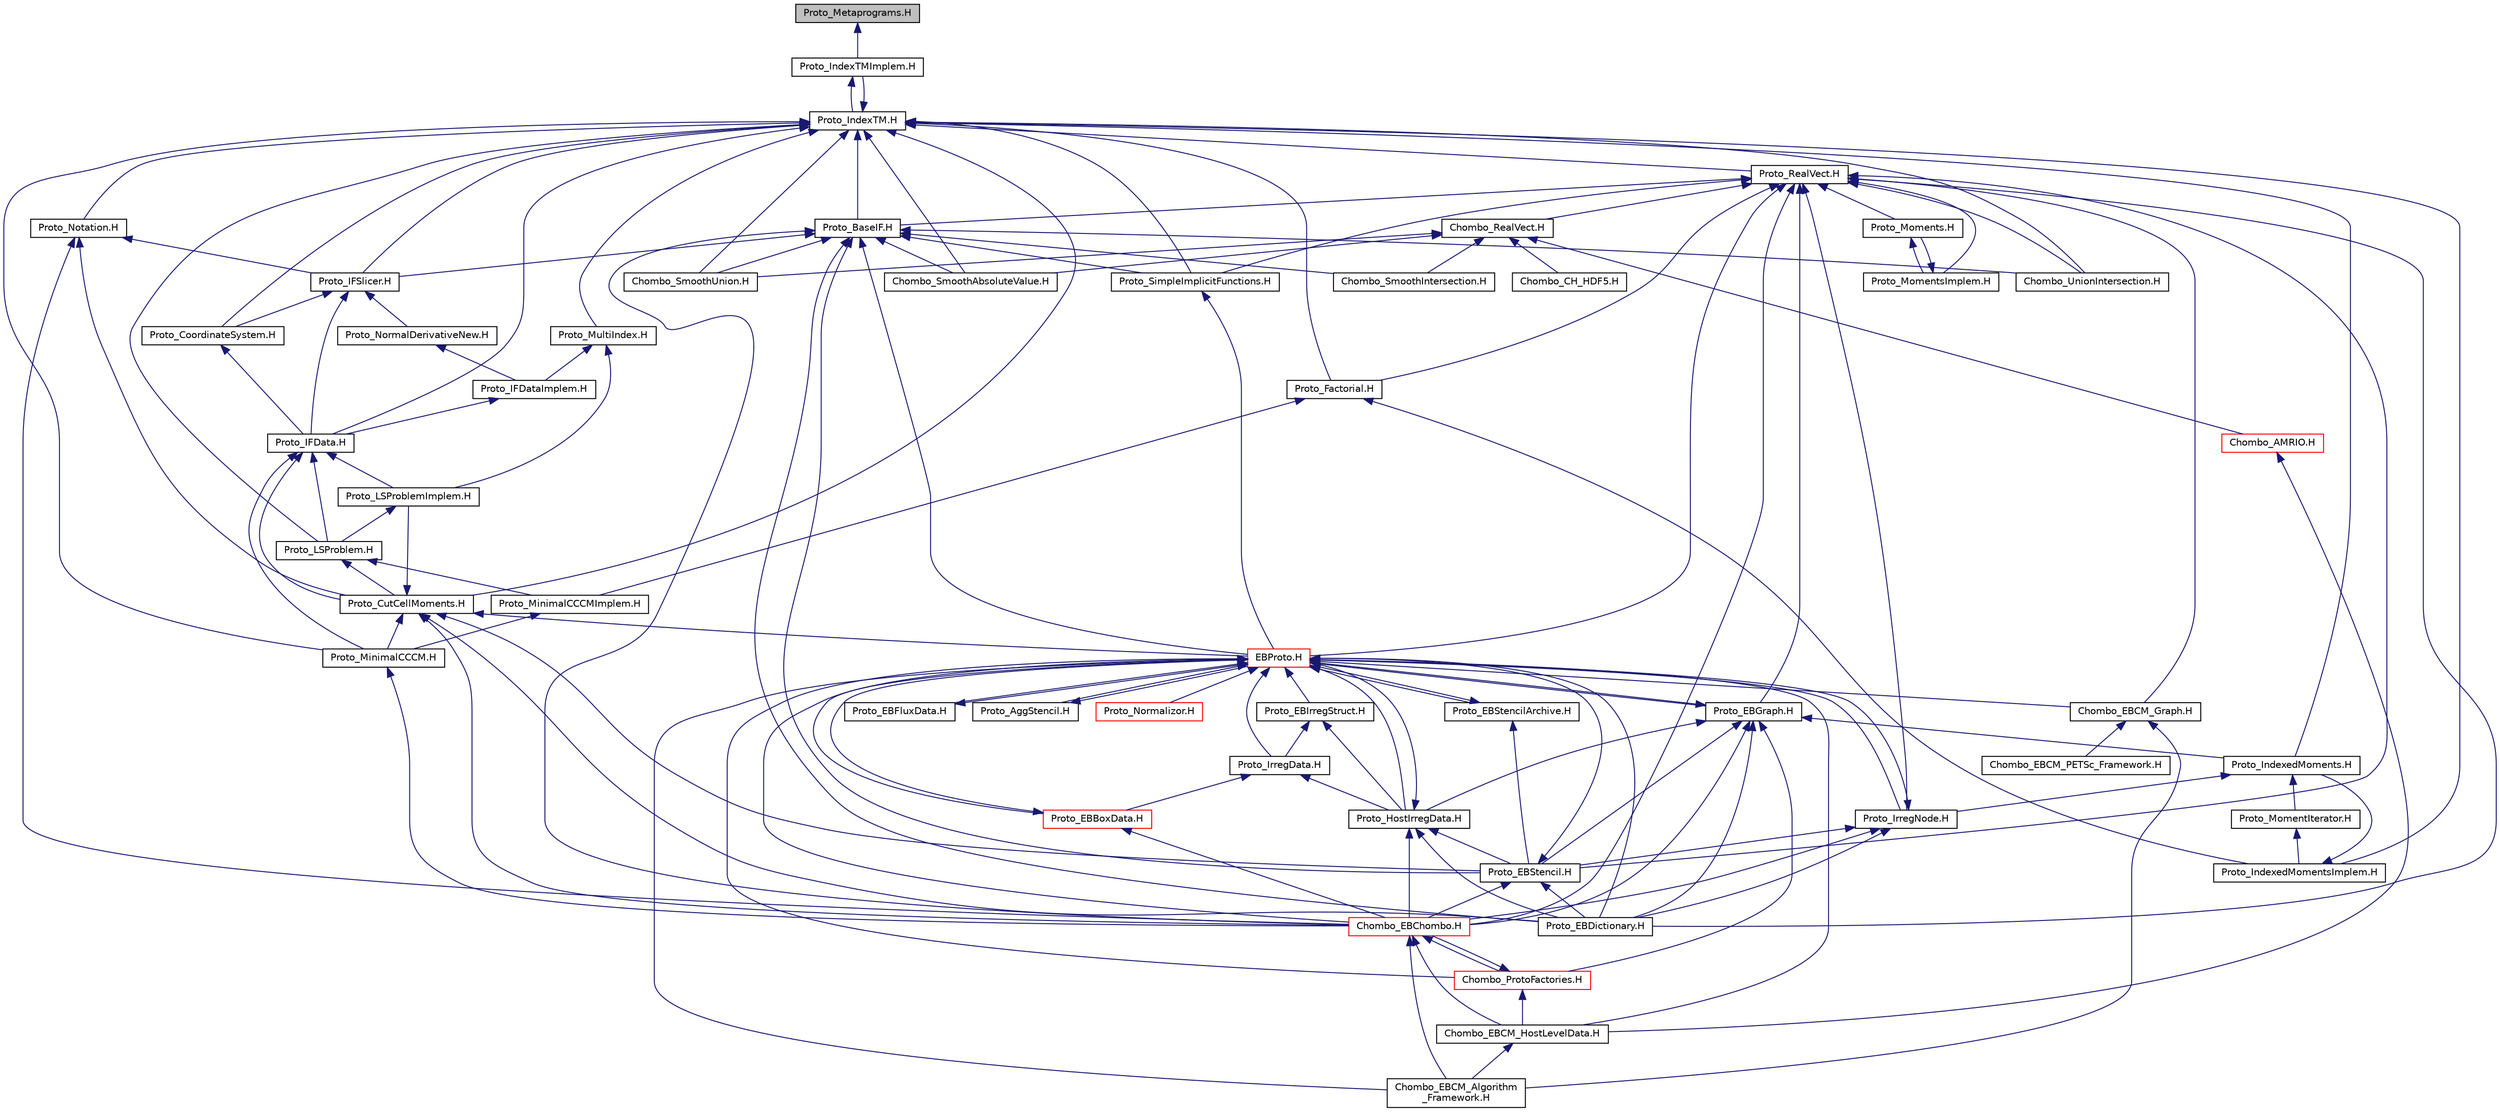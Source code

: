 digraph "Proto_Metaprograms.H"
{
  edge [fontname="Helvetica",fontsize="10",labelfontname="Helvetica",labelfontsize="10"];
  node [fontname="Helvetica",fontsize="10",shape=record];
  Node2 [label="Proto_Metaprograms.H",height=0.2,width=0.4,color="black", fillcolor="grey75", style="filled", fontcolor="black"];
  Node2 -> Node3 [dir="back",color="midnightblue",fontsize="10",style="solid",fontname="Helvetica"];
  Node3 [label="Proto_IndexTMImplem.H",height=0.2,width=0.4,color="black", fillcolor="white", style="filled",URL="$Proto__IndexTMImplem_8H.html"];
  Node3 -> Node4 [dir="back",color="midnightblue",fontsize="10",style="solid",fontname="Helvetica"];
  Node4 [label="Proto_IndexTM.H",height=0.2,width=0.4,color="black", fillcolor="white", style="filled",URL="$Proto__IndexTM_8H.html"];
  Node4 -> Node5 [dir="back",color="midnightblue",fontsize="10",style="solid",fontname="Helvetica"];
  Node5 [label="Proto_IndexedMoments.H",height=0.2,width=0.4,color="black", fillcolor="white", style="filled",URL="$Proto__IndexedMoments_8H.html"];
  Node5 -> Node6 [dir="back",color="midnightblue",fontsize="10",style="solid",fontname="Helvetica"];
  Node6 [label="Proto_IrregNode.H",height=0.2,width=0.4,color="black", fillcolor="white", style="filled",URL="$Proto__IrregNode_8H.html"];
  Node6 -> Node7 [dir="back",color="midnightblue",fontsize="10",style="solid",fontname="Helvetica"];
  Node7 [label="EBProto.H",height=0.2,width=0.4,color="red", fillcolor="white", style="filled",URL="$EBProto_8H.html"];
  Node7 -> Node8 [dir="back",color="midnightblue",fontsize="10",style="solid",fontname="Helvetica"];
  Node8 [label="Chombo_EBCM_Algorithm\l_Framework.H",height=0.2,width=0.4,color="black", fillcolor="white", style="filled",URL="$Chombo__EBCM__Algorithm__Framework_8H.html"];
  Node7 -> Node9 [dir="back",color="midnightblue",fontsize="10",style="solid",fontname="Helvetica"];
  Node9 [label="Chombo_EBCM_Graph.H",height=0.2,width=0.4,color="black", fillcolor="white", style="filled",URL="$Chombo__EBCM__Graph_8H.html"];
  Node9 -> Node8 [dir="back",color="midnightblue",fontsize="10",style="solid",fontname="Helvetica"];
  Node9 -> Node10 [dir="back",color="midnightblue",fontsize="10",style="solid",fontname="Helvetica"];
  Node10 [label="Chombo_EBCM_PETSc_Framework.H",height=0.2,width=0.4,color="black", fillcolor="white", style="filled",URL="$Chombo__EBCM__PETSc__Framework_8H.html"];
  Node7 -> Node11 [dir="back",color="midnightblue",fontsize="10",style="solid",fontname="Helvetica"];
  Node11 [label="Chombo_EBCM_HostLevelData.H",height=0.2,width=0.4,color="black", fillcolor="white", style="filled",URL="$Chombo__EBCM__HostLevelData_8H.html"];
  Node11 -> Node8 [dir="back",color="midnightblue",fontsize="10",style="solid",fontname="Helvetica"];
  Node7 -> Node12 [dir="back",color="midnightblue",fontsize="10",style="solid",fontname="Helvetica"];
  Node12 [label="Proto_HostIrregData.H",height=0.2,width=0.4,color="black", fillcolor="white", style="filled",URL="$Proto__HostIrregData_8H.html"];
  Node12 -> Node7 [dir="back",color="midnightblue",fontsize="10",style="solid",fontname="Helvetica"];
  Node12 -> Node13 [dir="back",color="midnightblue",fontsize="10",style="solid",fontname="Helvetica"];
  Node13 [label="Proto_EBStencil.H",height=0.2,width=0.4,color="black", fillcolor="white", style="filled",URL="$Proto__EBStencil_8H.html"];
  Node13 -> Node7 [dir="back",color="midnightblue",fontsize="10",style="solid",fontname="Helvetica"];
  Node13 -> Node14 [dir="back",color="midnightblue",fontsize="10",style="solid",fontname="Helvetica"];
  Node14 [label="Proto_EBDictionary.H",height=0.2,width=0.4,color="black", fillcolor="white", style="filled",URL="$Proto__EBDictionary_8H.html"];
  Node13 -> Node15 [dir="back",color="midnightblue",fontsize="10",style="solid",fontname="Helvetica"];
  Node15 [label="Chombo_EBChombo.H",height=0.2,width=0.4,color="red", fillcolor="white", style="filled",URL="$Chombo__EBChombo_8H.html"];
  Node15 -> Node8 [dir="back",color="midnightblue",fontsize="10",style="solid",fontname="Helvetica"];
  Node15 -> Node11 [dir="back",color="midnightblue",fontsize="10",style="solid",fontname="Helvetica"];
  Node15 -> Node17 [dir="back",color="midnightblue",fontsize="10",style="solid",fontname="Helvetica"];
  Node17 [label="Chombo_ProtoFactories.H",height=0.2,width=0.4,color="red", fillcolor="white", style="filled",URL="$Chombo__ProtoFactories_8H.html"];
  Node17 -> Node11 [dir="back",color="midnightblue",fontsize="10",style="solid",fontname="Helvetica"];
  Node17 -> Node15 [dir="back",color="midnightblue",fontsize="10",style="solid",fontname="Helvetica"];
  Node12 -> Node14 [dir="back",color="midnightblue",fontsize="10",style="solid",fontname="Helvetica"];
  Node12 -> Node15 [dir="back",color="midnightblue",fontsize="10",style="solid",fontname="Helvetica"];
  Node7 -> Node23 [dir="back",color="midnightblue",fontsize="10",style="solid",fontname="Helvetica"];
  Node23 [label="Proto_EBIrregStruct.H",height=0.2,width=0.4,color="black", fillcolor="white", style="filled",URL="$Proto__EBIrregStruct_8H.html"];
  Node23 -> Node12 [dir="back",color="midnightblue",fontsize="10",style="solid",fontname="Helvetica"];
  Node23 -> Node24 [dir="back",color="midnightblue",fontsize="10",style="solid",fontname="Helvetica"];
  Node24 [label="Proto_IrregData.H",height=0.2,width=0.4,color="black", fillcolor="white", style="filled",URL="$Proto__IrregData_8H.html"];
  Node24 -> Node12 [dir="back",color="midnightblue",fontsize="10",style="solid",fontname="Helvetica"];
  Node24 -> Node25 [dir="back",color="midnightblue",fontsize="10",style="solid",fontname="Helvetica"];
  Node25 [label="Proto_EBBoxData.H",height=0.2,width=0.4,color="red", fillcolor="white", style="filled",URL="$Proto__EBBoxData_8H.html"];
  Node25 -> Node7 [dir="back",color="midnightblue",fontsize="10",style="solid",fontname="Helvetica"];
  Node25 -> Node15 [dir="back",color="midnightblue",fontsize="10",style="solid",fontname="Helvetica"];
  Node7 -> Node24 [dir="back",color="midnightblue",fontsize="10",style="solid",fontname="Helvetica"];
  Node7 -> Node6 [dir="back",color="midnightblue",fontsize="10",style="solid",fontname="Helvetica"];
  Node7 -> Node29 [dir="back",color="midnightblue",fontsize="10",style="solid",fontname="Helvetica"];
  Node29 [label="Proto_EBGraph.H",height=0.2,width=0.4,color="black", fillcolor="white", style="filled",URL="$Proto__EBGraph_8H.html"];
  Node29 -> Node12 [dir="back",color="midnightblue",fontsize="10",style="solid",fontname="Helvetica"];
  Node29 -> Node5 [dir="back",color="midnightblue",fontsize="10",style="solid",fontname="Helvetica"];
  Node29 -> Node7 [dir="back",color="midnightblue",fontsize="10",style="solid",fontname="Helvetica"];
  Node29 -> Node13 [dir="back",color="midnightblue",fontsize="10",style="solid",fontname="Helvetica"];
  Node29 -> Node14 [dir="back",color="midnightblue",fontsize="10",style="solid",fontname="Helvetica"];
  Node29 -> Node15 [dir="back",color="midnightblue",fontsize="10",style="solid",fontname="Helvetica"];
  Node29 -> Node17 [dir="back",color="midnightblue",fontsize="10",style="solid",fontname="Helvetica"];
  Node7 -> Node25 [dir="back",color="midnightblue",fontsize="10",style="solid",fontname="Helvetica"];
  Node7 -> Node30 [dir="back",color="midnightblue",fontsize="10",style="solid",fontname="Helvetica"];
  Node30 [label="Proto_EBFluxData.H",height=0.2,width=0.4,color="black", fillcolor="white", style="filled",URL="$Proto__EBFluxData_8H.html"];
  Node30 -> Node7 [dir="back",color="midnightblue",fontsize="10",style="solid",fontname="Helvetica"];
  Node7 -> Node31 [dir="back",color="midnightblue",fontsize="10",style="solid",fontname="Helvetica"];
  Node31 [label="Proto_AggStencil.H",height=0.2,width=0.4,color="black", fillcolor="white", style="filled",URL="$Proto__AggStencil_8H.html"];
  Node31 -> Node7 [dir="back",color="midnightblue",fontsize="10",style="solid",fontname="Helvetica"];
  Node7 -> Node32 [dir="back",color="midnightblue",fontsize="10",style="solid",fontname="Helvetica"];
  Node32 [label="Proto_EBStencilArchive.H",height=0.2,width=0.4,color="black", fillcolor="white", style="filled",URL="$Proto__EBStencilArchive_8H.html"];
  Node32 -> Node13 [dir="back",color="midnightblue",fontsize="10",style="solid",fontname="Helvetica"];
  Node32 -> Node7 [dir="back",color="midnightblue",fontsize="10",style="solid",fontname="Helvetica"];
  Node7 -> Node33 [dir="back",color="midnightblue",fontsize="10",style="solid",fontname="Helvetica"];
  Node33 [label="Proto_Normalizor.H",height=0.2,width=0.4,color="red", fillcolor="white", style="filled",URL="$Proto__Normalizor_8H.html"];
  Node7 -> Node14 [dir="back",color="midnightblue",fontsize="10",style="solid",fontname="Helvetica"];
  Node7 -> Node15 [dir="back",color="midnightblue",fontsize="10",style="solid",fontname="Helvetica"];
  Node7 -> Node17 [dir="back",color="midnightblue",fontsize="10",style="solid",fontname="Helvetica"];
  Node6 -> Node13 [dir="back",color="midnightblue",fontsize="10",style="solid",fontname="Helvetica"];
  Node6 -> Node14 [dir="back",color="midnightblue",fontsize="10",style="solid",fontname="Helvetica"];
  Node6 -> Node15 [dir="back",color="midnightblue",fontsize="10",style="solid",fontname="Helvetica"];
  Node5 -> Node39 [dir="back",color="midnightblue",fontsize="10",style="solid",fontname="Helvetica"];
  Node39 [label="Proto_MomentIterator.H",height=0.2,width=0.4,color="black", fillcolor="white", style="filled",URL="$Proto__MomentIterator_8H.html"];
  Node39 -> Node40 [dir="back",color="midnightblue",fontsize="10",style="solid",fontname="Helvetica"];
  Node40 [label="Proto_IndexedMomentsImplem.H",height=0.2,width=0.4,color="black", fillcolor="white", style="filled",URL="$Proto__IndexedMomentsImplem_8H.html"];
  Node40 -> Node5 [dir="back",color="midnightblue",fontsize="10",style="solid",fontname="Helvetica"];
  Node4 -> Node3 [dir="back",color="midnightblue",fontsize="10",style="solid",fontname="Helvetica"];
  Node4 -> Node40 [dir="back",color="midnightblue",fontsize="10",style="solid",fontname="Helvetica"];
  Node4 -> Node41 [dir="back",color="midnightblue",fontsize="10",style="solid",fontname="Helvetica"];
  Node41 [label="Proto_Factorial.H",height=0.2,width=0.4,color="black", fillcolor="white", style="filled",URL="$Proto__Factorial_8H.html"];
  Node41 -> Node40 [dir="back",color="midnightblue",fontsize="10",style="solid",fontname="Helvetica"];
  Node41 -> Node42 [dir="back",color="midnightblue",fontsize="10",style="solid",fontname="Helvetica"];
  Node42 [label="Proto_MinimalCCCMImplem.H",height=0.2,width=0.4,color="black", fillcolor="white", style="filled",URL="$Proto__MinimalCCCMImplem_8H.html"];
  Node42 -> Node43 [dir="back",color="midnightblue",fontsize="10",style="solid",fontname="Helvetica"];
  Node43 [label="Proto_MinimalCCCM.H",height=0.2,width=0.4,color="black", fillcolor="white", style="filled",URL="$Proto__MinimalCCCM_8H.html"];
  Node43 -> Node15 [dir="back",color="midnightblue",fontsize="10",style="solid",fontname="Helvetica"];
  Node4 -> Node44 [dir="back",color="midnightblue",fontsize="10",style="solid",fontname="Helvetica"];
  Node44 [label="Proto_RealVect.H",height=0.2,width=0.4,color="black", fillcolor="white", style="filled",URL="$Proto__RealVect_8H.html"];
  Node44 -> Node45 [dir="back",color="midnightblue",fontsize="10",style="solid",fontname="Helvetica"];
  Node45 [label="Chombo_RealVect.H",height=0.2,width=0.4,color="black", fillcolor="white", style="filled",URL="$Chombo__RealVect_8H.html"];
  Node45 -> Node46 [dir="back",color="midnightblue",fontsize="10",style="solid",fontname="Helvetica"];
  Node46 [label="Chombo_AMRIO.H",height=0.2,width=0.4,color="red", fillcolor="white", style="filled",URL="$Chombo__AMRIO_8H.html"];
  Node46 -> Node11 [dir="back",color="midnightblue",fontsize="10",style="solid",fontname="Helvetica"];
  Node45 -> Node48 [dir="back",color="midnightblue",fontsize="10",style="solid",fontname="Helvetica"];
  Node48 [label="Chombo_CH_HDF5.H",height=0.2,width=0.4,color="black", fillcolor="white", style="filled",URL="$Chombo__CH__HDF5_8H.html"];
  Node45 -> Node49 [dir="back",color="midnightblue",fontsize="10",style="solid",fontname="Helvetica"];
  Node49 [label="Chombo_SmoothAbsoluteValue.H",height=0.2,width=0.4,color="black", fillcolor="white", style="filled",URL="$Chombo__SmoothAbsoluteValue_8H.html"];
  Node45 -> Node50 [dir="back",color="midnightblue",fontsize="10",style="solid",fontname="Helvetica"];
  Node50 [label="Chombo_SmoothIntersection.H",height=0.2,width=0.4,color="black", fillcolor="white", style="filled",URL="$Chombo__SmoothIntersection_8H.html"];
  Node45 -> Node51 [dir="back",color="midnightblue",fontsize="10",style="solid",fontname="Helvetica"];
  Node51 [label="Chombo_SmoothUnion.H",height=0.2,width=0.4,color="black", fillcolor="white", style="filled",URL="$Chombo__SmoothUnion_8H.html"];
  Node44 -> Node9 [dir="back",color="midnightblue",fontsize="10",style="solid",fontname="Helvetica"];
  Node44 -> Node6 [dir="back",color="midnightblue",fontsize="10",style="solid",fontname="Helvetica"];
  Node44 -> Node41 [dir="back",color="midnightblue",fontsize="10",style="solid",fontname="Helvetica"];
  Node44 -> Node29 [dir="back",color="midnightblue",fontsize="10",style="solid",fontname="Helvetica"];
  Node44 -> Node13 [dir="back",color="midnightblue",fontsize="10",style="solid",fontname="Helvetica"];
  Node44 -> Node52 [dir="back",color="midnightblue",fontsize="10",style="solid",fontname="Helvetica"];
  Node52 [label="Proto_BaseIF.H",height=0.2,width=0.4,color="black", fillcolor="white", style="filled",URL="$Proto__BaseIF_8H.html"];
  Node52 -> Node13 [dir="back",color="midnightblue",fontsize="10",style="solid",fontname="Helvetica"];
  Node52 -> Node53 [dir="back",color="midnightblue",fontsize="10",style="solid",fontname="Helvetica"];
  Node53 [label="Proto_IFSlicer.H",height=0.2,width=0.4,color="black", fillcolor="white", style="filled",URL="$Proto__IFSlicer_8H.html"];
  Node53 -> Node54 [dir="back",color="midnightblue",fontsize="10",style="solid",fontname="Helvetica"];
  Node54 [label="Proto_IFData.H",height=0.2,width=0.4,color="black", fillcolor="white", style="filled",URL="$Proto__IFData_8H.html"];
  Node54 -> Node55 [dir="back",color="midnightblue",fontsize="10",style="solid",fontname="Helvetica"];
  Node55 [label="Proto_CutCellMoments.H",height=0.2,width=0.4,color="black", fillcolor="white", style="filled",URL="$Proto__CutCellMoments_8H.html"];
  Node55 -> Node13 [dir="back",color="midnightblue",fontsize="10",style="solid",fontname="Helvetica"];
  Node55 -> Node56 [dir="back",color="midnightblue",fontsize="10",style="solid",fontname="Helvetica"];
  Node56 [label="Proto_LSProblemImplem.H",height=0.2,width=0.4,color="black", fillcolor="white", style="filled",URL="$Proto__LSProblemImplem_8H.html"];
  Node56 -> Node57 [dir="back",color="midnightblue",fontsize="10",style="solid",fontname="Helvetica"];
  Node57 [label="Proto_LSProblem.H",height=0.2,width=0.4,color="black", fillcolor="white", style="filled",URL="$Proto__LSProblem_8H.html"];
  Node57 -> Node55 [dir="back",color="midnightblue",fontsize="10",style="solid",fontname="Helvetica"];
  Node57 -> Node42 [dir="back",color="midnightblue",fontsize="10",style="solid",fontname="Helvetica"];
  Node55 -> Node7 [dir="back",color="midnightblue",fontsize="10",style="solid",fontname="Helvetica"];
  Node55 -> Node14 [dir="back",color="midnightblue",fontsize="10",style="solid",fontname="Helvetica"];
  Node55 -> Node43 [dir="back",color="midnightblue",fontsize="10",style="solid",fontname="Helvetica"];
  Node55 -> Node15 [dir="back",color="midnightblue",fontsize="10",style="solid",fontname="Helvetica"];
  Node54 -> Node57 [dir="back",color="midnightblue",fontsize="10",style="solid",fontname="Helvetica"];
  Node54 -> Node56 [dir="back",color="midnightblue",fontsize="10",style="solid",fontname="Helvetica"];
  Node54 -> Node43 [dir="back",color="midnightblue",fontsize="10",style="solid",fontname="Helvetica"];
  Node53 -> Node58 [dir="back",color="midnightblue",fontsize="10",style="solid",fontname="Helvetica"];
  Node58 [label="Proto_CoordinateSystem.H",height=0.2,width=0.4,color="black", fillcolor="white", style="filled",URL="$Proto__CoordinateSystem_8H.html"];
  Node58 -> Node54 [dir="back",color="midnightblue",fontsize="10",style="solid",fontname="Helvetica"];
  Node53 -> Node59 [dir="back",color="midnightblue",fontsize="10",style="solid",fontname="Helvetica"];
  Node59 [label="Proto_NormalDerivativeNew.H",height=0.2,width=0.4,color="black", fillcolor="white", style="filled",URL="$Proto__NormalDerivativeNew_8H.html"];
  Node59 -> Node60 [dir="back",color="midnightblue",fontsize="10",style="solid",fontname="Helvetica"];
  Node60 [label="Proto_IFDataImplem.H",height=0.2,width=0.4,color="black", fillcolor="white", style="filled",URL="$Proto__IFDataImplem_8H.html"];
  Node60 -> Node54 [dir="back",color="midnightblue",fontsize="10",style="solid",fontname="Helvetica"];
  Node52 -> Node61 [dir="back",color="midnightblue",fontsize="10",style="solid",fontname="Helvetica"];
  Node61 [label="Proto_SimpleImplicitFunctions.H",height=0.2,width=0.4,color="black", fillcolor="white", style="filled",URL="$Proto__SimpleImplicitFunctions_8H.html"];
  Node61 -> Node7 [dir="back",color="midnightblue",fontsize="10",style="solid",fontname="Helvetica"];
  Node52 -> Node7 [dir="back",color="midnightblue",fontsize="10",style="solid",fontname="Helvetica"];
  Node52 -> Node14 [dir="back",color="midnightblue",fontsize="10",style="solid",fontname="Helvetica"];
  Node52 -> Node15 [dir="back",color="midnightblue",fontsize="10",style="solid",fontname="Helvetica"];
  Node52 -> Node49 [dir="back",color="midnightblue",fontsize="10",style="solid",fontname="Helvetica"];
  Node52 -> Node50 [dir="back",color="midnightblue",fontsize="10",style="solid",fontname="Helvetica"];
  Node52 -> Node51 [dir="back",color="midnightblue",fontsize="10",style="solid",fontname="Helvetica"];
  Node52 -> Node62 [dir="back",color="midnightblue",fontsize="10",style="solid",fontname="Helvetica"];
  Node62 [label="Chombo_UnionIntersection.H",height=0.2,width=0.4,color="black", fillcolor="white", style="filled",URL="$Chombo__UnionIntersection_8H.html"];
  Node44 -> Node61 [dir="back",color="midnightblue",fontsize="10",style="solid",fontname="Helvetica"];
  Node44 -> Node7 [dir="back",color="midnightblue",fontsize="10",style="solid",fontname="Helvetica"];
  Node44 -> Node14 [dir="back",color="midnightblue",fontsize="10",style="solid",fontname="Helvetica"];
  Node44 -> Node63 [dir="back",color="midnightblue",fontsize="10",style="solid",fontname="Helvetica"];
  Node63 [label="Proto_Moments.H",height=0.2,width=0.4,color="black", fillcolor="white", style="filled",URL="$Proto__Moments_8H.html"];
  Node63 -> Node64 [dir="back",color="midnightblue",fontsize="10",style="solid",fontname="Helvetica"];
  Node64 [label="Proto_MomentsImplem.H",height=0.2,width=0.4,color="black", fillcolor="white", style="filled",URL="$Proto__MomentsImplem_8H.html"];
  Node64 -> Node63 [dir="back",color="midnightblue",fontsize="10",style="solid",fontname="Helvetica"];
  Node44 -> Node64 [dir="back",color="midnightblue",fontsize="10",style="solid",fontname="Helvetica"];
  Node44 -> Node15 [dir="back",color="midnightblue",fontsize="10",style="solid",fontname="Helvetica"];
  Node44 -> Node62 [dir="back",color="midnightblue",fontsize="10",style="solid",fontname="Helvetica"];
  Node4 -> Node52 [dir="back",color="midnightblue",fontsize="10",style="solid",fontname="Helvetica"];
  Node4 -> Node55 [dir="back",color="midnightblue",fontsize="10",style="solid",fontname="Helvetica"];
  Node4 -> Node54 [dir="back",color="midnightblue",fontsize="10",style="solid",fontname="Helvetica"];
  Node4 -> Node53 [dir="back",color="midnightblue",fontsize="10",style="solid",fontname="Helvetica"];
  Node4 -> Node65 [dir="back",color="midnightblue",fontsize="10",style="solid",fontname="Helvetica"];
  Node65 [label="Proto_Notation.H",height=0.2,width=0.4,color="black", fillcolor="white", style="filled",URL="$Proto__Notation_8H.html"];
  Node65 -> Node53 [dir="back",color="midnightblue",fontsize="10",style="solid",fontname="Helvetica"];
  Node65 -> Node55 [dir="back",color="midnightblue",fontsize="10",style="solid",fontname="Helvetica"];
  Node65 -> Node15 [dir="back",color="midnightblue",fontsize="10",style="solid",fontname="Helvetica"];
  Node4 -> Node58 [dir="back",color="midnightblue",fontsize="10",style="solid",fontname="Helvetica"];
  Node4 -> Node66 [dir="back",color="midnightblue",fontsize="10",style="solid",fontname="Helvetica"];
  Node66 [label="Proto_MultiIndex.H",height=0.2,width=0.4,color="black", fillcolor="white", style="filled",URL="$Proto__MultiIndex_8H.html"];
  Node66 -> Node60 [dir="back",color="midnightblue",fontsize="10",style="solid",fontname="Helvetica"];
  Node66 -> Node56 [dir="back",color="midnightblue",fontsize="10",style="solid",fontname="Helvetica"];
  Node4 -> Node57 [dir="back",color="midnightblue",fontsize="10",style="solid",fontname="Helvetica"];
  Node4 -> Node61 [dir="back",color="midnightblue",fontsize="10",style="solid",fontname="Helvetica"];
  Node4 -> Node43 [dir="back",color="midnightblue",fontsize="10",style="solid",fontname="Helvetica"];
  Node4 -> Node49 [dir="back",color="midnightblue",fontsize="10",style="solid",fontname="Helvetica"];
  Node4 -> Node51 [dir="back",color="midnightblue",fontsize="10",style="solid",fontname="Helvetica"];
  Node4 -> Node62 [dir="back",color="midnightblue",fontsize="10",style="solid",fontname="Helvetica"];
}
